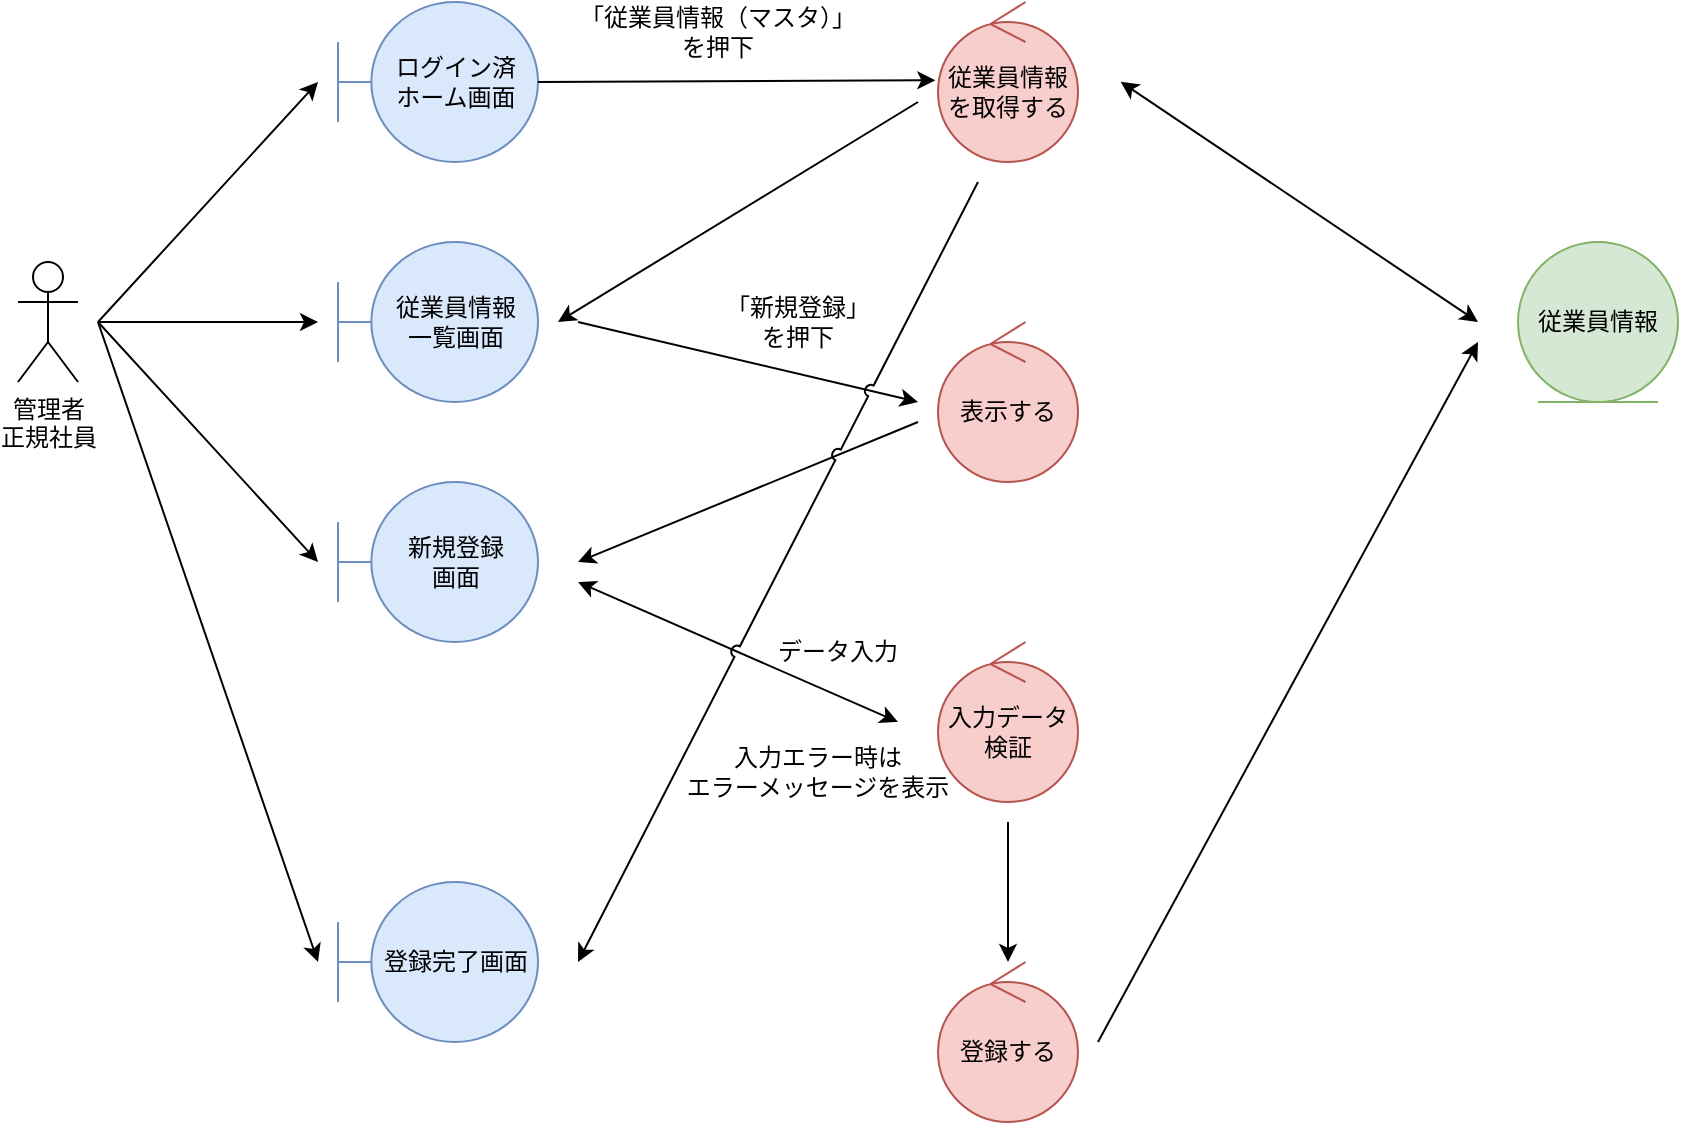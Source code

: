 <mxfile version="15.6.2" type="embed" pages="5">
    <diagram id="Hv5B-8PwK2G4hIcCYNjr" name="*従業員情報管理_登録">
        <mxGraphModel dx="1631" dy="419" grid="1" gridSize="10" guides="1" tooltips="1" connect="1" arrows="1" fold="1" page="1" pageScale="1" pageWidth="827" pageHeight="1169" math="0" shadow="0">
            <root>
                <mxCell id="0"/>
                <mxCell id="1" parent="0"/>
                <mxCell id="2" value="ログイン済&lt;br&gt;ホーム画面" style="shape=umlBoundary;whiteSpace=wrap;html=1;fillColor=#dae8fc;strokeColor=#6c8ebf;" parent="1" vertex="1">
                    <mxGeometry x="120" y="40" width="100" height="80" as="geometry"/>
                </mxCell>
                <mxCell id="3" value="従業員情報&lt;br&gt;一覧画面" style="shape=umlBoundary;whiteSpace=wrap;html=1;fillColor=#dae8fc;strokeColor=#6c8ebf;" parent="1" vertex="1">
                    <mxGeometry x="120" y="160" width="100" height="80" as="geometry"/>
                </mxCell>
                <mxCell id="4" value="従業員情報&lt;br&gt;を取得する" style="ellipse;shape=umlControl;whiteSpace=wrap;html=1;fillColor=#f8cecc;strokeColor=#b85450;" parent="1" vertex="1">
                    <mxGeometry x="420" y="40" width="70" height="80" as="geometry"/>
                </mxCell>
                <mxCell id="5" value="" style="endArrow=classic;html=1;rounded=0;exitX=1;exitY=0.5;exitDx=0;exitDy=0;exitPerimeter=0;entryX=-0.019;entryY=0.489;entryDx=0;entryDy=0;entryPerimeter=0;" parent="1" source="2" target="4" edge="1">
                    <mxGeometry width="50" height="50" relative="1" as="geometry">
                        <mxPoint x="240" y="80" as="sourcePoint"/>
                        <mxPoint x="400" y="80" as="targetPoint"/>
                    </mxGeometry>
                </mxCell>
                <mxCell id="6" value="「従業員情報（マスタ）」&lt;br&gt;を押下" style="text;html=1;strokeColor=none;fillColor=none;align=center;verticalAlign=middle;whiteSpace=wrap;rounded=0;" parent="1" vertex="1">
                    <mxGeometry x="230" y="40" width="160" height="30" as="geometry"/>
                </mxCell>
                <mxCell id="7" value="管理者&lt;br&gt;正規社員" style="shape=umlActor;verticalLabelPosition=bottom;verticalAlign=top;html=1;" parent="1" vertex="1">
                    <mxGeometry x="-40" y="170" width="30" height="60" as="geometry"/>
                </mxCell>
                <mxCell id="8" value="新規登録&lt;br&gt;画面" style="shape=umlBoundary;whiteSpace=wrap;html=1;fillColor=#dae8fc;strokeColor=#6c8ebf;" parent="1" vertex="1">
                    <mxGeometry x="120" y="280" width="100" height="80" as="geometry"/>
                </mxCell>
                <mxCell id="9" value="従業員情報" style="ellipse;shape=umlEntity;whiteSpace=wrap;html=1;fillColor=#d5e8d4;strokeColor=#82b366;" parent="1" vertex="1">
                    <mxGeometry x="710" y="160" width="80" height="80" as="geometry"/>
                </mxCell>
                <mxCell id="10" value="" style="endArrow=classic;html=1;rounded=0;exitX=1;exitY=0.5;exitDx=0;exitDy=0;exitPerimeter=0;startArrow=classic;startFill=1;" parent="1" edge="1">
                    <mxGeometry width="50" height="50" relative="1" as="geometry">
                        <mxPoint x="511.33" y="79.88" as="sourcePoint"/>
                        <mxPoint x="690" y="200" as="targetPoint"/>
                    </mxGeometry>
                </mxCell>
                <mxCell id="11" value="" style="endArrow=none;html=1;rounded=0;startArrow=classic;startFill=1;endFill=0;" parent="1" edge="1">
                    <mxGeometry width="50" height="50" relative="1" as="geometry">
                        <mxPoint x="230" y="200" as="sourcePoint"/>
                        <mxPoint x="410" y="90" as="targetPoint"/>
                    </mxGeometry>
                </mxCell>
                <mxCell id="12" value="表示する" style="ellipse;shape=umlControl;whiteSpace=wrap;html=1;fillColor=#f8cecc;strokeColor=#b85450;" parent="1" vertex="1">
                    <mxGeometry x="420" y="200" width="70" height="80" as="geometry"/>
                </mxCell>
                <mxCell id="13" value="" style="endArrow=none;html=1;rounded=0;startArrow=classic;startFill=1;endFill=0;" parent="1" edge="1">
                    <mxGeometry width="50" height="50" relative="1" as="geometry">
                        <mxPoint x="410" y="240" as="sourcePoint"/>
                        <mxPoint x="240" y="200" as="targetPoint"/>
                    </mxGeometry>
                </mxCell>
                <mxCell id="14" value="" style="endArrow=none;html=1;rounded=0;startArrow=classic;startFill=1;endFill=0;" parent="1" edge="1">
                    <mxGeometry width="50" height="50" relative="1" as="geometry">
                        <mxPoint x="240" y="320" as="sourcePoint"/>
                        <mxPoint x="410" y="250" as="targetPoint"/>
                    </mxGeometry>
                </mxCell>
                <mxCell id="15" value="入力データ検証" style="ellipse;shape=umlControl;whiteSpace=wrap;html=1;fillColor=#f8cecc;strokeColor=#b85450;" parent="1" vertex="1">
                    <mxGeometry x="420" y="360" width="70" height="80" as="geometry"/>
                </mxCell>
                <mxCell id="16" value="" style="endArrow=classic;html=1;rounded=0;startArrow=classic;startFill=1;endFill=1;" parent="1" edge="1">
                    <mxGeometry width="50" height="50" relative="1" as="geometry">
                        <mxPoint x="400" y="400" as="sourcePoint"/>
                        <mxPoint x="240" y="330" as="targetPoint"/>
                    </mxGeometry>
                </mxCell>
                <mxCell id="17" value="登録する" style="ellipse;shape=umlControl;whiteSpace=wrap;html=1;fillColor=#f8cecc;strokeColor=#b85450;" parent="1" vertex="1">
                    <mxGeometry x="420" y="520" width="70" height="80" as="geometry"/>
                </mxCell>
                <mxCell id="18" value="" style="endArrow=none;html=1;rounded=0;startArrow=classic;startFill=1;endFill=0;" parent="1" source="17" edge="1">
                    <mxGeometry width="50" height="50" relative="1" as="geometry">
                        <mxPoint x="410" y="410" as="sourcePoint"/>
                        <mxPoint x="455" y="450" as="targetPoint"/>
                    </mxGeometry>
                </mxCell>
                <mxCell id="19" value="" style="endArrow=none;html=1;rounded=0;startArrow=classic;startFill=1;endFill=0;" parent="1" edge="1">
                    <mxGeometry width="50" height="50" relative="1" as="geometry">
                        <mxPoint x="690" y="210" as="sourcePoint"/>
                        <mxPoint x="500" y="560" as="targetPoint"/>
                    </mxGeometry>
                </mxCell>
                <mxCell id="20" value="データ入力" style="text;html=1;strokeColor=none;fillColor=none;align=center;verticalAlign=middle;whiteSpace=wrap;rounded=0;" parent="1" vertex="1">
                    <mxGeometry x="290" y="350" width="160" height="30" as="geometry"/>
                </mxCell>
                <mxCell id="21" value="「新規登録」&lt;br&gt;を押下" style="text;html=1;strokeColor=none;fillColor=none;align=center;verticalAlign=middle;whiteSpace=wrap;rounded=0;" parent="1" vertex="1">
                    <mxGeometry x="270" y="185" width="160" height="30" as="geometry"/>
                </mxCell>
                <mxCell id="22" value="入力エラー時は&lt;br&gt;エラーメッセージを表示" style="text;html=1;strokeColor=none;fillColor=none;align=center;verticalAlign=middle;whiteSpace=wrap;rounded=0;" parent="1" vertex="1">
                    <mxGeometry x="280" y="410" width="160" height="30" as="geometry"/>
                </mxCell>
                <mxCell id="23" value="登録完了画面" style="shape=umlBoundary;whiteSpace=wrap;html=1;fillColor=#dae8fc;strokeColor=#6c8ebf;" parent="1" vertex="1">
                    <mxGeometry x="120" y="480" width="100" height="80" as="geometry"/>
                </mxCell>
                <mxCell id="24" value="" style="endArrow=none;html=1;rounded=0;startArrow=classic;startFill=1;endFill=0;jumpStyle=arc;" parent="1" edge="1">
                    <mxGeometry width="50" height="50" relative="1" as="geometry">
                        <mxPoint x="240" y="520" as="sourcePoint"/>
                        <mxPoint x="440" y="130" as="targetPoint"/>
                    </mxGeometry>
                </mxCell>
                <mxCell id="25" value="" style="endArrow=classic;html=1;rounded=0;" parent="1" edge="1">
                    <mxGeometry width="50" height="50" relative="1" as="geometry">
                        <mxPoint y="200" as="sourcePoint"/>
                        <mxPoint x="110" y="80" as="targetPoint"/>
                    </mxGeometry>
                </mxCell>
                <mxCell id="26" value="" style="endArrow=classic;html=1;rounded=0;" parent="1" edge="1">
                    <mxGeometry width="50" height="50" relative="1" as="geometry">
                        <mxPoint y="200" as="sourcePoint"/>
                        <mxPoint x="110" y="200" as="targetPoint"/>
                    </mxGeometry>
                </mxCell>
                <mxCell id="27" value="" style="endArrow=classic;html=1;rounded=0;" parent="1" edge="1">
                    <mxGeometry width="50" height="50" relative="1" as="geometry">
                        <mxPoint y="200" as="sourcePoint"/>
                        <mxPoint x="110" y="320" as="targetPoint"/>
                    </mxGeometry>
                </mxCell>
                <mxCell id="28" value="" style="endArrow=classic;html=1;rounded=0;" parent="1" edge="1">
                    <mxGeometry width="50" height="50" relative="1" as="geometry">
                        <mxPoint y="200" as="sourcePoint"/>
                        <mxPoint x="110" y="520" as="targetPoint"/>
                    </mxGeometry>
                </mxCell>
            </root>
        </mxGraphModel>
    </diagram>
    <diagram id="1LEc2-5TT9iGUVNX-sWB" name="*従業員情報管理_参照">
        &#xa;
        <mxGraphModel dx="1937" dy="614" grid="1" gridSize="10" guides="1" tooltips="1" connect="1" arrows="1" fold="1" page="1" pageScale="1" pageWidth="827" pageHeight="1169" math="0" shadow="0">
            &#xa;
            <root>
                &#xa;
                <mxCell id="teE-KG6T1Xzd7_iqs4cO-0"/>
                &#xa;
                <mxCell id="teE-KG6T1Xzd7_iqs4cO-1" parent="teE-KG6T1Xzd7_iqs4cO-0"/>
                &#xa;
                <mxCell id="teE-KG6T1Xzd7_iqs4cO-2" value="管理者&lt;br&gt;正規社員" style="shape=umlActor;verticalLabelPosition=bottom;verticalAlign=top;html=1;" vertex="1" parent="teE-KG6T1Xzd7_iqs4cO-1">
                    &#xa;
                    <mxGeometry x="-70" y="160" width="30" height="60" as="geometry"/>
                    &#xa;
                </mxCell>
                &#xa;
                <mxCell id="teE-KG6T1Xzd7_iqs4cO-3" value="ログイン済&lt;br&gt;ホーム画面" style="shape=umlBoundary;whiteSpace=wrap;html=1;fillColor=#dae8fc;strokeColor=#6c8ebf;" vertex="1" parent="teE-KG6T1Xzd7_iqs4cO-1">
                    &#xa;
                    <mxGeometry x="120" y="40" width="100" height="80" as="geometry"/>
                    &#xa;
                </mxCell>
                &#xa;
                <mxCell id="teE-KG6T1Xzd7_iqs4cO-4" value="従業員情報&lt;br&gt;一覧画面" style="shape=umlBoundary;whiteSpace=wrap;html=1;fillColor=#dae8fc;strokeColor=#6c8ebf;" vertex="1" parent="teE-KG6T1Xzd7_iqs4cO-1">
                    &#xa;
                    <mxGeometry x="120" y="160" width="100" height="80" as="geometry"/>
                    &#xa;
                </mxCell>
                &#xa;
                <mxCell id="teE-KG6T1Xzd7_iqs4cO-5" value="従業員情報&lt;br&gt;を取得する" style="ellipse;shape=umlControl;whiteSpace=wrap;html=1;fillColor=#f8cecc;strokeColor=#b85450;" vertex="1" parent="teE-KG6T1Xzd7_iqs4cO-1">
                    &#xa;
                    <mxGeometry x="420" y="40" width="70" height="80" as="geometry"/>
                    &#xa;
                </mxCell>
                &#xa;
                <mxCell id="teE-KG6T1Xzd7_iqs4cO-6" value="従業員情報" style="ellipse;shape=umlEntity;whiteSpace=wrap;html=1;fillColor=#d5e8d4;strokeColor=#82b366;" vertex="1" parent="teE-KG6T1Xzd7_iqs4cO-1">
                    &#xa;
                    <mxGeometry x="640" y="120" width="80" height="80" as="geometry"/>
                    &#xa;
                </mxCell>
                &#xa;
                <mxCell id="teE-KG6T1Xzd7_iqs4cO-7" value="表示する" style="ellipse;shape=umlControl;whiteSpace=wrap;html=1;fillColor=#f8cecc;strokeColor=#b85450;" vertex="1" parent="teE-KG6T1Xzd7_iqs4cO-1">
                    &#xa;
                    <mxGeometry x="420" y="210" width="70" height="80" as="geometry"/>
                    &#xa;
                </mxCell>
                &#xa;
                <mxCell id="teE-KG6T1Xzd7_iqs4cO-8" value="詳細画面" style="shape=umlBoundary;whiteSpace=wrap;html=1;fillColor=#dae8fc;strokeColor=#6c8ebf;" vertex="1" parent="teE-KG6T1Xzd7_iqs4cO-1">
                    &#xa;
                    <mxGeometry x="120" y="280" width="100" height="80" as="geometry"/>
                    &#xa;
                </mxCell>
                &#xa;
                <mxCell id="teE-KG6T1Xzd7_iqs4cO-9" value="" style="endArrow=classic;html=1;rounded=0;exitX=1;exitY=0.5;exitDx=0;exitDy=0;exitPerimeter=0;entryX=-0.019;entryY=0.489;entryDx=0;entryDy=0;entryPerimeter=0;" edge="1" parent="teE-KG6T1Xzd7_iqs4cO-1" source="teE-KG6T1Xzd7_iqs4cO-3" target="teE-KG6T1Xzd7_iqs4cO-5">
                    &#xa;
                    <mxGeometry width="50" height="50" relative="1" as="geometry">
                        &#xa;
                        <mxPoint x="240" y="80" as="sourcePoint"/>
                        &#xa;
                        <mxPoint x="400" y="80" as="targetPoint"/>
                        &#xa;
                    </mxGeometry>
                    &#xa;
                </mxCell>
                &#xa;
                <mxCell id="teE-KG6T1Xzd7_iqs4cO-10" value="「従業員情報（マスタ）」&lt;br&gt;を押下" style="text;html=1;strokeColor=none;fillColor=none;align=center;verticalAlign=middle;whiteSpace=wrap;rounded=0;" vertex="1" parent="teE-KG6T1Xzd7_iqs4cO-1">
                    &#xa;
                    <mxGeometry x="230" y="40" width="160" height="30" as="geometry"/>
                    &#xa;
                </mxCell>
                &#xa;
                <mxCell id="teE-KG6T1Xzd7_iqs4cO-11" value="" style="endArrow=classic;html=1;rounded=0;" edge="1" parent="teE-KG6T1Xzd7_iqs4cO-1">
                    &#xa;
                    <mxGeometry width="50" height="50" relative="1" as="geometry">
                        &#xa;
                        <mxPoint x="410" y="90" as="sourcePoint"/>
                        &#xa;
                        <mxPoint x="240" y="200" as="targetPoint"/>
                        &#xa;
                    </mxGeometry>
                    &#xa;
                </mxCell>
                &#xa;
                <mxCell id="teE-KG6T1Xzd7_iqs4cO-12" value="" style="endArrow=classic;html=1;rounded=0;" edge="1" parent="teE-KG6T1Xzd7_iqs4cO-1">
                    &#xa;
                    <mxGeometry width="50" height="50" relative="1" as="geometry">
                        &#xa;
                        <mxPoint x="240" y="210" as="sourcePoint"/>
                        &#xa;
                        <mxPoint x="410" y="260" as="targetPoint"/>
                        &#xa;
                    </mxGeometry>
                    &#xa;
                </mxCell>
                &#xa;
                <mxCell id="teE-KG6T1Xzd7_iqs4cO-13" value="" style="endArrow=classic;html=1;rounded=0;" edge="1" parent="teE-KG6T1Xzd7_iqs4cO-1">
                    &#xa;
                    <mxGeometry width="50" height="50" relative="1" as="geometry">
                        &#xa;
                        <mxPoint x="400" y="270" as="sourcePoint"/>
                        &#xa;
                        <mxPoint x="240" y="320" as="targetPoint"/>
                        &#xa;
                    </mxGeometry>
                    &#xa;
                </mxCell>
                &#xa;
                <mxCell id="teE-KG6T1Xzd7_iqs4cO-14" value="" style="endArrow=classic;html=1;rounded=0;startArrow=classic;startFill=1;" edge="1" parent="teE-KG6T1Xzd7_iqs4cO-1">
                    &#xa;
                    <mxGeometry width="50" height="50" relative="1" as="geometry">
                        &#xa;
                        <mxPoint x="500" y="80" as="sourcePoint"/>
                        &#xa;
                        <mxPoint x="620" y="160" as="targetPoint"/>
                        &#xa;
                    </mxGeometry>
                    &#xa;
                </mxCell>
                &#xa;
                <mxCell id="teE-KG6T1Xzd7_iqs4cO-15" value="" style="endArrow=classic;html=1;rounded=0;" edge="1" parent="teE-KG6T1Xzd7_iqs4cO-1">
                    &#xa;
                    <mxGeometry width="50" height="50" relative="1" as="geometry">
                        &#xa;
                        <mxPoint x="-30" y="200" as="sourcePoint"/>
                        &#xa;
                        <mxPoint x="110" y="80" as="targetPoint"/>
                        &#xa;
                    </mxGeometry>
                    &#xa;
                </mxCell>
                &#xa;
                <mxCell id="teE-KG6T1Xzd7_iqs4cO-16" value="" style="endArrow=classic;html=1;rounded=0;" edge="1" parent="teE-KG6T1Xzd7_iqs4cO-1">
                    &#xa;
                    <mxGeometry width="50" height="50" relative="1" as="geometry">
                        &#xa;
                        <mxPoint x="-30" y="200" as="sourcePoint"/>
                        &#xa;
                        <mxPoint x="110" y="200" as="targetPoint"/>
                        &#xa;
                    </mxGeometry>
                    &#xa;
                </mxCell>
                &#xa;
                <mxCell id="teE-KG6T1Xzd7_iqs4cO-17" value="" style="endArrow=classic;html=1;rounded=0;" edge="1" parent="teE-KG6T1Xzd7_iqs4cO-1">
                    &#xa;
                    <mxGeometry width="50" height="50" relative="1" as="geometry">
                        &#xa;
                        <mxPoint x="-30" y="200" as="sourcePoint"/>
                        &#xa;
                        <mxPoint x="110" y="320" as="targetPoint"/>
                        &#xa;
                    </mxGeometry>
                    &#xa;
                </mxCell>
                &#xa;
            </root>
            &#xa;
        </mxGraphModel>
        &#xa;
    </diagram>
    <diagram id="OLmLsMBLRtIgLy6cQK2p" name="*従業員情報管理_編集">
        &#xa;
        <mxGraphModel dx="1604" dy="430" grid="1" gridSize="10" guides="1" tooltips="1" connect="1" arrows="1" fold="1" page="1" pageScale="1" pageWidth="827" pageHeight="1169" math="0" shadow="0">
            &#xa;
            <root>
                &#xa;
                <mxCell id="M7JWOXm7xKOBKCvq_NVv-0"/>
                &#xa;
                <mxCell id="M7JWOXm7xKOBKCvq_NVv-1" parent="M7JWOXm7xKOBKCvq_NVv-0"/>
                &#xa;
                <mxCell id="M7JWOXm7xKOBKCvq_NVv-2" value="管理者&lt;br&gt;正規社員" style="shape=umlActor;verticalLabelPosition=bottom;verticalAlign=top;html=1;" vertex="1" parent="M7JWOXm7xKOBKCvq_NVv-1">
                    &#xa;
                    <mxGeometry x="-70" y="160" width="30" height="60" as="geometry"/>
                    &#xa;
                </mxCell>
                &#xa;
                <mxCell id="M7JWOXm7xKOBKCvq_NVv-3" value="ログイン済&lt;br&gt;ホーム画面" style="shape=umlBoundary;whiteSpace=wrap;html=1;fillColor=#dae8fc;strokeColor=#6c8ebf;" vertex="1" parent="M7JWOXm7xKOBKCvq_NVv-1">
                    &#xa;
                    <mxGeometry x="120" y="40" width="100" height="80" as="geometry"/>
                    &#xa;
                </mxCell>
                &#xa;
                <mxCell id="M7JWOXm7xKOBKCvq_NVv-4" value="従業員情報&lt;br&gt;一覧画面" style="shape=umlBoundary;whiteSpace=wrap;html=1;fillColor=#dae8fc;strokeColor=#6c8ebf;" vertex="1" parent="M7JWOXm7xKOBKCvq_NVv-1">
                    &#xa;
                    <mxGeometry x="120" y="160" width="100" height="80" as="geometry"/>
                    &#xa;
                </mxCell>
                &#xa;
                <mxCell id="M7JWOXm7xKOBKCvq_NVv-5" value="従業員情報&lt;br&gt;を取得する" style="ellipse;shape=umlControl;whiteSpace=wrap;html=1;fillColor=#f8cecc;strokeColor=#b85450;" vertex="1" parent="M7JWOXm7xKOBKCvq_NVv-1">
                    &#xa;
                    <mxGeometry x="420" y="40" width="70" height="80" as="geometry"/>
                    &#xa;
                </mxCell>
                &#xa;
                <mxCell id="M7JWOXm7xKOBKCvq_NVv-6" value="従業員情報" style="ellipse;shape=umlEntity;whiteSpace=wrap;html=1;fillColor=#d5e8d4;strokeColor=#82b366;" vertex="1" parent="M7JWOXm7xKOBKCvq_NVv-1">
                    &#xa;
                    <mxGeometry x="640" y="120" width="80" height="80" as="geometry"/>
                    &#xa;
                </mxCell>
                &#xa;
                <mxCell id="M7JWOXm7xKOBKCvq_NVv-7" value="表示する" style="ellipse;shape=umlControl;whiteSpace=wrap;html=1;fillColor=#f8cecc;strokeColor=#b85450;" vertex="1" parent="M7JWOXm7xKOBKCvq_NVv-1">
                    &#xa;
                    <mxGeometry x="420" y="210" width="70" height="80" as="geometry"/>
                    &#xa;
                </mxCell>
                &#xa;
                <mxCell id="M7JWOXm7xKOBKCvq_NVv-8" value="詳細画面" style="shape=umlBoundary;whiteSpace=wrap;html=1;fillColor=#dae8fc;strokeColor=#6c8ebf;" vertex="1" parent="M7JWOXm7xKOBKCvq_NVv-1">
                    &#xa;
                    <mxGeometry x="120" y="280" width="100" height="80" as="geometry"/>
                    &#xa;
                </mxCell>
                &#xa;
                <mxCell id="M7JWOXm7xKOBKCvq_NVv-9" value="" style="endArrow=classic;html=1;rounded=0;exitX=1;exitY=0.5;exitDx=0;exitDy=0;exitPerimeter=0;entryX=-0.019;entryY=0.489;entryDx=0;entryDy=0;entryPerimeter=0;" edge="1" parent="M7JWOXm7xKOBKCvq_NVv-1" source="M7JWOXm7xKOBKCvq_NVv-3" target="M7JWOXm7xKOBKCvq_NVv-5">
                    &#xa;
                    <mxGeometry width="50" height="50" relative="1" as="geometry">
                        &#xa;
                        <mxPoint x="240" y="80" as="sourcePoint"/>
                        &#xa;
                        <mxPoint x="400" y="80" as="targetPoint"/>
                        &#xa;
                    </mxGeometry>
                    &#xa;
                </mxCell>
                &#xa;
                <mxCell id="M7JWOXm7xKOBKCvq_NVv-10" value="「従業員情報（マスタ）」&lt;br&gt;を押下" style="text;html=1;strokeColor=none;fillColor=none;align=center;verticalAlign=middle;whiteSpace=wrap;rounded=0;" vertex="1" parent="M7JWOXm7xKOBKCvq_NVv-1">
                    &#xa;
                    <mxGeometry x="230" y="40" width="160" height="30" as="geometry"/>
                    &#xa;
                </mxCell>
                &#xa;
                <mxCell id="M7JWOXm7xKOBKCvq_NVv-11" value="" style="endArrow=classic;html=1;rounded=0;" edge="1" parent="M7JWOXm7xKOBKCvq_NVv-1">
                    &#xa;
                    <mxGeometry width="50" height="50" relative="1" as="geometry">
                        &#xa;
                        <mxPoint x="410" y="90" as="sourcePoint"/>
                        &#xa;
                        <mxPoint x="240" y="200" as="targetPoint"/>
                        &#xa;
                    </mxGeometry>
                    &#xa;
                </mxCell>
                &#xa;
                <mxCell id="M7JWOXm7xKOBKCvq_NVv-12" value="" style="endArrow=classic;html=1;rounded=0;" edge="1" parent="M7JWOXm7xKOBKCvq_NVv-1">
                    &#xa;
                    <mxGeometry width="50" height="50" relative="1" as="geometry">
                        &#xa;
                        <mxPoint x="240" y="210" as="sourcePoint"/>
                        &#xa;
                        <mxPoint x="410" y="260" as="targetPoint"/>
                        &#xa;
                    </mxGeometry>
                    &#xa;
                </mxCell>
                &#xa;
                <mxCell id="M7JWOXm7xKOBKCvq_NVv-13" value="" style="endArrow=classic;html=1;rounded=0;startArrow=classic;startFill=1;" edge="1" parent="M7JWOXm7xKOBKCvq_NVv-1">
                    &#xa;
                    <mxGeometry width="50" height="50" relative="1" as="geometry">
                        &#xa;
                        <mxPoint x="400" y="270" as="sourcePoint"/>
                        &#xa;
                        <mxPoint x="240" y="320" as="targetPoint"/>
                        &#xa;
                    </mxGeometry>
                    &#xa;
                </mxCell>
                &#xa;
                <mxCell id="M7JWOXm7xKOBKCvq_NVv-14" value="" style="endArrow=classic;html=1;rounded=0;startArrow=classic;startFill=1;" edge="1" parent="M7JWOXm7xKOBKCvq_NVv-1">
                    &#xa;
                    <mxGeometry width="50" height="50" relative="1" as="geometry">
                        &#xa;
                        <mxPoint x="500" y="80" as="sourcePoint"/>
                        &#xa;
                        <mxPoint x="620" y="160.0" as="targetPoint"/>
                        &#xa;
                    </mxGeometry>
                    &#xa;
                </mxCell>
                &#xa;
                <mxCell id="M7JWOXm7xKOBKCvq_NVv-15" value="編集画面" style="shape=umlBoundary;whiteSpace=wrap;html=1;fillColor=#dae8fc;strokeColor=#6c8ebf;" vertex="1" parent="M7JWOXm7xKOBKCvq_NVv-1">
                    &#xa;
                    <mxGeometry x="120" y="400" width="100" height="80" as="geometry"/>
                    &#xa;
                </mxCell>
                &#xa;
                <mxCell id="M7JWOXm7xKOBKCvq_NVv-16" value="" style="endArrow=classic;html=1;rounded=0;" edge="1" parent="M7JWOXm7xKOBKCvq_NVv-1">
                    &#xa;
                    <mxGeometry width="50" height="50" relative="1" as="geometry">
                        &#xa;
                        <mxPoint x="410" y="280" as="sourcePoint"/>
                        &#xa;
                        <mxPoint x="240" y="430" as="targetPoint"/>
                        &#xa;
                    </mxGeometry>
                    &#xa;
                </mxCell>
                &#xa;
                <mxCell id="M7JWOXm7xKOBKCvq_NVv-17" value="入力データ検証" style="ellipse;shape=umlControl;whiteSpace=wrap;html=1;fillColor=#f8cecc;strokeColor=#b85450;" vertex="1" parent="M7JWOXm7xKOBKCvq_NVv-1">
                    &#xa;
                    <mxGeometry x="420" y="400" width="70" height="80" as="geometry"/>
                    &#xa;
                </mxCell>
                &#xa;
                <mxCell id="M7JWOXm7xKOBKCvq_NVv-18" value="" style="endArrow=classic;html=1;rounded=0;startArrow=classic;startFill=1;" edge="1" parent="M7JWOXm7xKOBKCvq_NVv-1">
                    &#xa;
                    <mxGeometry width="50" height="50" relative="1" as="geometry">
                        &#xa;
                        <mxPoint x="240" y="440" as="sourcePoint"/>
                        &#xa;
                        <mxPoint x="410" y="440" as="targetPoint"/>
                        &#xa;
                    </mxGeometry>
                    &#xa;
                </mxCell>
                &#xa;
                <mxCell id="M7JWOXm7xKOBKCvq_NVv-19" value="更新する" style="ellipse;shape=umlControl;whiteSpace=wrap;html=1;fillColor=#f8cecc;strokeColor=#b85450;" vertex="1" parent="M7JWOXm7xKOBKCvq_NVv-1">
                    &#xa;
                    <mxGeometry x="520" y="520" width="70" height="80" as="geometry"/>
                    &#xa;
                </mxCell>
                &#xa;
                <mxCell id="M7JWOXm7xKOBKCvq_NVv-20" value="" style="endArrow=classic;html=1;rounded=0;" edge="1" parent="M7JWOXm7xKOBKCvq_NVv-1" target="M7JWOXm7xKOBKCvq_NVv-19">
                    &#xa;
                    <mxGeometry width="50" height="50" relative="1" as="geometry">
                        &#xa;
                        <mxPoint x="490" y="490" as="sourcePoint"/>
                        &#xa;
                        <mxPoint x="250" y="440" as="targetPoint"/>
                        &#xa;
                    </mxGeometry>
                    &#xa;
                </mxCell>
                &#xa;
                <mxCell id="M7JWOXm7xKOBKCvq_NVv-21" value="" style="endArrow=classic;html=1;rounded=0;" edge="1" parent="M7JWOXm7xKOBKCvq_NVv-1">
                    &#xa;
                    <mxGeometry width="50" height="50" relative="1" as="geometry">
                        &#xa;
                        <mxPoint x="600" y="520" as="sourcePoint"/>
                        &#xa;
                        <mxPoint x="680" y="210" as="targetPoint"/>
                        &#xa;
                    </mxGeometry>
                    &#xa;
                </mxCell>
                &#xa;
                <mxCell id="M7JWOXm7xKOBKCvq_NVv-22" value="" style="endArrow=classic;html=1;rounded=0;" edge="1" parent="M7JWOXm7xKOBKCvq_NVv-1">
                    &#xa;
                    <mxGeometry width="50" height="50" relative="1" as="geometry">
                        &#xa;
                        <mxPoint x="-30" y="200" as="sourcePoint"/>
                        &#xa;
                        <mxPoint x="110" y="200" as="targetPoint"/>
                        &#xa;
                    </mxGeometry>
                    &#xa;
                </mxCell>
                &#xa;
                <mxCell id="M7JWOXm7xKOBKCvq_NVv-23" value="" style="endArrow=classic;html=1;rounded=0;" edge="1" parent="M7JWOXm7xKOBKCvq_NVv-1">
                    &#xa;
                    <mxGeometry width="50" height="50" relative="1" as="geometry">
                        &#xa;
                        <mxPoint x="-30" y="200" as="sourcePoint"/>
                        &#xa;
                        <mxPoint x="110" y="80" as="targetPoint"/>
                        &#xa;
                    </mxGeometry>
                    &#xa;
                </mxCell>
                &#xa;
                <mxCell id="M7JWOXm7xKOBKCvq_NVv-24" value="" style="endArrow=classic;html=1;rounded=0;" edge="1" parent="M7JWOXm7xKOBKCvq_NVv-1">
                    &#xa;
                    <mxGeometry width="50" height="50" relative="1" as="geometry">
                        &#xa;
                        <mxPoint x="-30" y="200" as="sourcePoint"/>
                        &#xa;
                        <mxPoint x="110" y="320" as="targetPoint"/>
                        &#xa;
                    </mxGeometry>
                    &#xa;
                </mxCell>
                &#xa;
                <mxCell id="M7JWOXm7xKOBKCvq_NVv-25" value="" style="endArrow=classic;html=1;rounded=0;" edge="1" parent="M7JWOXm7xKOBKCvq_NVv-1">
                    &#xa;
                    <mxGeometry width="50" height="50" relative="1" as="geometry">
                        &#xa;
                        <mxPoint x="-30" y="200" as="sourcePoint"/>
                        &#xa;
                        <mxPoint x="110" y="440" as="targetPoint"/>
                        &#xa;
                    </mxGeometry>
                    &#xa;
                </mxCell>
                &#xa;
            </root>
            &#xa;
        </mxGraphModel>
        &#xa;
    </diagram>
    <diagram id="Nx75vGViFoE-MNcZE8Wq" name="*従業員情報管理_削除">
        <mxGraphModel dx="1631" dy="419" grid="1" gridSize="10" guides="1" tooltips="1" connect="1" arrows="1" fold="1" page="1" pageScale="1" pageWidth="827" pageHeight="1169" math="0" shadow="0">
            <root>
                <mxCell id="oS5wxg1Q6HXezZ8grsT4-0"/>
                <mxCell id="oS5wxg1Q6HXezZ8grsT4-1" parent="oS5wxg1Q6HXezZ8grsT4-0"/>
                <mxCell id="oS5wxg1Q6HXezZ8grsT4-2" value="正規社員" style="shape=umlActor;verticalLabelPosition=bottom;verticalAlign=top;html=1;" parent="oS5wxg1Q6HXezZ8grsT4-1" vertex="1">
                    <mxGeometry x="-70" y="160" width="30" height="60" as="geometry"/>
                </mxCell>
                <mxCell id="oS5wxg1Q6HXezZ8grsT4-3" value="ログイン済&lt;br&gt;ホーム画面" style="shape=umlBoundary;whiteSpace=wrap;html=1;fillColor=#dae8fc;strokeColor=#6c8ebf;" parent="oS5wxg1Q6HXezZ8grsT4-1" vertex="1">
                    <mxGeometry x="120" y="40" width="100" height="80" as="geometry"/>
                </mxCell>
                <mxCell id="oS5wxg1Q6HXezZ8grsT4-4" value="従業員情報&lt;br&gt;一覧画面" style="shape=umlBoundary;whiteSpace=wrap;html=1;fillColor=#dae8fc;strokeColor=#6c8ebf;" parent="oS5wxg1Q6HXezZ8grsT4-1" vertex="1">
                    <mxGeometry x="120" y="160" width="100" height="80" as="geometry"/>
                </mxCell>
                <mxCell id="oS5wxg1Q6HXezZ8grsT4-5" value="従業員情報&lt;br&gt;を取得する" style="ellipse;shape=umlControl;whiteSpace=wrap;html=1;fillColor=#f8cecc;strokeColor=#b85450;" parent="oS5wxg1Q6HXezZ8grsT4-1" vertex="1">
                    <mxGeometry x="420" y="40" width="70" height="80" as="geometry"/>
                </mxCell>
                <mxCell id="oS5wxg1Q6HXezZ8grsT4-6" value="従業員情報" style="ellipse;shape=umlEntity;whiteSpace=wrap;html=1;fillColor=#d5e8d4;strokeColor=#82b366;" parent="oS5wxg1Q6HXezZ8grsT4-1" vertex="1">
                    <mxGeometry x="640" y="120" width="80" height="80" as="geometry"/>
                </mxCell>
                <mxCell id="oS5wxg1Q6HXezZ8grsT4-7" value="表示する" style="ellipse;shape=umlControl;whiteSpace=wrap;html=1;fillColor=#f8cecc;strokeColor=#b85450;" parent="oS5wxg1Q6HXezZ8grsT4-1" vertex="1">
                    <mxGeometry x="420" y="210" width="70" height="80" as="geometry"/>
                </mxCell>
                <mxCell id="oS5wxg1Q6HXezZ8grsT4-8" value="詳細画面" style="shape=umlBoundary;whiteSpace=wrap;html=1;fillColor=#dae8fc;strokeColor=#6c8ebf;" parent="oS5wxg1Q6HXezZ8grsT4-1" vertex="1">
                    <mxGeometry x="120" y="280" width="100" height="80" as="geometry"/>
                </mxCell>
                <mxCell id="oS5wxg1Q6HXezZ8grsT4-9" value="" style="endArrow=classic;html=1;rounded=0;exitX=1;exitY=0.5;exitDx=0;exitDy=0;exitPerimeter=0;entryX=-0.019;entryY=0.489;entryDx=0;entryDy=0;entryPerimeter=0;" parent="oS5wxg1Q6HXezZ8grsT4-1" source="oS5wxg1Q6HXezZ8grsT4-3" target="oS5wxg1Q6HXezZ8grsT4-5" edge="1">
                    <mxGeometry width="50" height="50" relative="1" as="geometry">
                        <mxPoint x="240" y="80" as="sourcePoint"/>
                        <mxPoint x="400" y="80" as="targetPoint"/>
                    </mxGeometry>
                </mxCell>
                <mxCell id="oS5wxg1Q6HXezZ8grsT4-10" value="「従業員情報マスタ」&lt;br&gt;を押下" style="text;html=1;strokeColor=none;fillColor=none;align=center;verticalAlign=middle;whiteSpace=wrap;rounded=0;" parent="oS5wxg1Q6HXezZ8grsT4-1" vertex="1">
                    <mxGeometry x="230" y="40" width="160" height="30" as="geometry"/>
                </mxCell>
                <mxCell id="oS5wxg1Q6HXezZ8grsT4-11" value="" style="endArrow=classic;html=1;rounded=0;" parent="oS5wxg1Q6HXezZ8grsT4-1" edge="1">
                    <mxGeometry width="50" height="50" relative="1" as="geometry">
                        <mxPoint x="410" y="90" as="sourcePoint"/>
                        <mxPoint x="240" y="200.0" as="targetPoint"/>
                    </mxGeometry>
                </mxCell>
                <mxCell id="oS5wxg1Q6HXezZ8grsT4-12" value="" style="endArrow=classic;html=1;rounded=0;" parent="oS5wxg1Q6HXezZ8grsT4-1" edge="1">
                    <mxGeometry width="50" height="50" relative="1" as="geometry">
                        <mxPoint x="240" y="210.0" as="sourcePoint"/>
                        <mxPoint x="410" y="260.0" as="targetPoint"/>
                    </mxGeometry>
                </mxCell>
                <mxCell id="oS5wxg1Q6HXezZ8grsT4-13" value="" style="endArrow=classic;html=1;rounded=0;startArrow=classic;startFill=1;" parent="oS5wxg1Q6HXezZ8grsT4-1" edge="1">
                    <mxGeometry width="50" height="50" relative="1" as="geometry">
                        <mxPoint x="500" y="80" as="sourcePoint"/>
                        <mxPoint x="620" y="160.0" as="targetPoint"/>
                    </mxGeometry>
                </mxCell>
                <mxCell id="oS5wxg1Q6HXezZ8grsT4-14" value="削除する" style="ellipse;shape=umlControl;whiteSpace=wrap;html=1;fillColor=#f8cecc;strokeColor=#b85450;" parent="oS5wxg1Q6HXezZ8grsT4-1" vertex="1">
                    <mxGeometry x="414" y="360" width="70" height="80" as="geometry"/>
                </mxCell>
                <mxCell id="oS5wxg1Q6HXezZ8grsT4-15" value="" style="endArrow=classic;html=1;rounded=0;" parent="oS5wxg1Q6HXezZ8grsT4-1" edge="1">
                    <mxGeometry width="50" height="50" relative="1" as="geometry">
                        <mxPoint x="490" y="400" as="sourcePoint"/>
                        <mxPoint x="680" y="210.0" as="targetPoint"/>
                    </mxGeometry>
                </mxCell>
                <mxCell id="oS5wxg1Q6HXezZ8grsT4-16" value="" style="endArrow=classic;html=1;rounded=0;" parent="oS5wxg1Q6HXezZ8grsT4-1" edge="1">
                    <mxGeometry width="50" height="50" relative="1" as="geometry">
                        <mxPoint x="400" y="270.0" as="sourcePoint"/>
                        <mxPoint x="240" y="320" as="targetPoint"/>
                    </mxGeometry>
                </mxCell>
                <mxCell id="oS5wxg1Q6HXezZ8grsT4-17" value="" style="endArrow=classic;html=1;rounded=0;" parent="oS5wxg1Q6HXezZ8grsT4-1" edge="1">
                    <mxGeometry width="50" height="50" relative="1" as="geometry">
                        <mxPoint x="240" y="330" as="sourcePoint"/>
                        <mxPoint x="400" y="400" as="targetPoint"/>
                    </mxGeometry>
                </mxCell>
                <mxCell id="oS5wxg1Q6HXezZ8grsT4-18" value="" style="endArrow=classic;html=1;rounded=0;" parent="oS5wxg1Q6HXezZ8grsT4-1" edge="1">
                    <mxGeometry width="50" height="50" relative="1" as="geometry">
                        <mxPoint x="-30" y="200.0" as="sourcePoint"/>
                        <mxPoint x="110" y="200.0" as="targetPoint"/>
                    </mxGeometry>
                </mxCell>
                <mxCell id="oS5wxg1Q6HXezZ8grsT4-19" value="" style="endArrow=classic;html=1;rounded=0;" parent="oS5wxg1Q6HXezZ8grsT4-1" edge="1">
                    <mxGeometry width="50" height="50" relative="1" as="geometry">
                        <mxPoint x="-30" y="200.0" as="sourcePoint"/>
                        <mxPoint x="110" y="80" as="targetPoint"/>
                    </mxGeometry>
                </mxCell>
                <mxCell id="oS5wxg1Q6HXezZ8grsT4-20" value="" style="endArrow=classic;html=1;rounded=0;" parent="oS5wxg1Q6HXezZ8grsT4-1" edge="1">
                    <mxGeometry width="50" height="50" relative="1" as="geometry">
                        <mxPoint x="-30" y="200.0" as="sourcePoint"/>
                        <mxPoint x="110" y="320" as="targetPoint"/>
                    </mxGeometry>
                </mxCell>
            </root>
        </mxGraphModel>
    </diagram>
    <diagram id="OSO4O63BFoZP4wHCJO6B" name="*従業員情報管理_完全削除">
        &#xa;
        <mxGraphModel dx="1604" dy="430" grid="1" gridSize="10" guides="1" tooltips="1" connect="1" arrows="1" fold="1" page="1" pageScale="1" pageWidth="827" pageHeight="1169" math="0" shadow="0">
            &#xa;
            <root>
                &#xa;
                <mxCell id="2CbTUjZamSjC3_LLYE4Z-0"/>
                &#xa;
                <mxCell id="2CbTUjZamSjC3_LLYE4Z-1" parent="2CbTUjZamSjC3_LLYE4Z-0"/>
                &#xa;
                <mxCell id="2CbTUjZamSjC3_LLYE4Z-2" value="正規社員" style="shape=umlActor;verticalLabelPosition=bottom;verticalAlign=top;html=1;" vertex="1" parent="2CbTUjZamSjC3_LLYE4Z-1">
                    &#xa;
                    <mxGeometry x="-70" y="160" width="30" height="60" as="geometry"/>
                    &#xa;
                </mxCell>
                &#xa;
                <mxCell id="2CbTUjZamSjC3_LLYE4Z-3" value="ログイン済&lt;br&gt;ホーム画面" style="shape=umlBoundary;whiteSpace=wrap;html=1;fillColor=#dae8fc;strokeColor=#6c8ebf;" vertex="1" parent="2CbTUjZamSjC3_LLYE4Z-1">
                    &#xa;
                    <mxGeometry x="120" y="40" width="100" height="80" as="geometry"/>
                    &#xa;
                </mxCell>
                &#xa;
                <mxCell id="2CbTUjZamSjC3_LLYE4Z-4" value="従業員情報&lt;br&gt;一覧画面" style="shape=umlBoundary;whiteSpace=wrap;html=1;fillColor=#dae8fc;strokeColor=#6c8ebf;" vertex="1" parent="2CbTUjZamSjC3_LLYE4Z-1">
                    &#xa;
                    <mxGeometry x="120" y="160" width="100" height="80" as="geometry"/>
                    &#xa;
                </mxCell>
                &#xa;
                <mxCell id="2CbTUjZamSjC3_LLYE4Z-5" value="従業員情報&lt;br&gt;を取得する" style="ellipse;shape=umlControl;whiteSpace=wrap;html=1;fillColor=#f8cecc;strokeColor=#b85450;" vertex="1" parent="2CbTUjZamSjC3_LLYE4Z-1">
                    &#xa;
                    <mxGeometry x="420" y="40" width="70" height="80" as="geometry"/>
                    &#xa;
                </mxCell>
                &#xa;
                <mxCell id="2CbTUjZamSjC3_LLYE4Z-6" value="従業員情報" style="ellipse;shape=umlEntity;whiteSpace=wrap;html=1;fillColor=#d5e8d4;strokeColor=#82b366;" vertex="1" parent="2CbTUjZamSjC3_LLYE4Z-1">
                    &#xa;
                    <mxGeometry x="640" y="120" width="80" height="80" as="geometry"/>
                    &#xa;
                </mxCell>
                &#xa;
                <mxCell id="2CbTUjZamSjC3_LLYE4Z-7" value="表示する" style="ellipse;shape=umlControl;whiteSpace=wrap;html=1;fillColor=#f8cecc;strokeColor=#b85450;" vertex="1" parent="2CbTUjZamSjC3_LLYE4Z-1">
                    &#xa;
                    <mxGeometry x="420" y="210" width="70" height="80" as="geometry"/>
                    &#xa;
                </mxCell>
                &#xa;
                <mxCell id="2CbTUjZamSjC3_LLYE4Z-8" value="詳細画面" style="shape=umlBoundary;whiteSpace=wrap;html=1;fillColor=#dae8fc;strokeColor=#6c8ebf;" vertex="1" parent="2CbTUjZamSjC3_LLYE4Z-1">
                    &#xa;
                    <mxGeometry x="120" y="280" width="100" height="80" as="geometry"/>
                    &#xa;
                </mxCell>
                &#xa;
                <mxCell id="2CbTUjZamSjC3_LLYE4Z-9" value="" style="endArrow=classic;html=1;rounded=0;exitX=1;exitY=0.5;exitDx=0;exitDy=0;exitPerimeter=0;entryX=-0.019;entryY=0.489;entryDx=0;entryDy=0;entryPerimeter=0;" edge="1" parent="2CbTUjZamSjC3_LLYE4Z-1" source="2CbTUjZamSjC3_LLYE4Z-3" target="2CbTUjZamSjC3_LLYE4Z-5">
                    &#xa;
                    <mxGeometry width="50" height="50" relative="1" as="geometry">
                        &#xa;
                        <mxPoint x="240" y="80" as="sourcePoint"/>
                        &#xa;
                        <mxPoint x="400" y="80" as="targetPoint"/>
                        &#xa;
                    </mxGeometry>
                    &#xa;
                </mxCell>
                &#xa;
                <mxCell id="2CbTUjZamSjC3_LLYE4Z-10" value="「従業員情報マスタ」&lt;br&gt;を押下" style="text;html=1;strokeColor=none;fillColor=none;align=center;verticalAlign=middle;whiteSpace=wrap;rounded=0;" vertex="1" parent="2CbTUjZamSjC3_LLYE4Z-1">
                    &#xa;
                    <mxGeometry x="230" y="40" width="160" height="30" as="geometry"/>
                    &#xa;
                </mxCell>
                &#xa;
                <mxCell id="2CbTUjZamSjC3_LLYE4Z-11" value="" style="endArrow=classic;html=1;rounded=0;" edge="1" parent="2CbTUjZamSjC3_LLYE4Z-1">
                    &#xa;
                    <mxGeometry width="50" height="50" relative="1" as="geometry">
                        &#xa;
                        <mxPoint x="410" y="90" as="sourcePoint"/>
                        &#xa;
                        <mxPoint x="240" y="200.0" as="targetPoint"/>
                        &#xa;
                    </mxGeometry>
                    &#xa;
                </mxCell>
                &#xa;
                <mxCell id="2CbTUjZamSjC3_LLYE4Z-12" value="" style="endArrow=classic;html=1;rounded=0;" edge="1" parent="2CbTUjZamSjC3_LLYE4Z-1">
                    &#xa;
                    <mxGeometry width="50" height="50" relative="1" as="geometry">
                        &#xa;
                        <mxPoint x="240" y="210.0" as="sourcePoint"/>
                        &#xa;
                        <mxPoint x="410" y="260.0" as="targetPoint"/>
                        &#xa;
                    </mxGeometry>
                    &#xa;
                </mxCell>
                &#xa;
                <mxCell id="2CbTUjZamSjC3_LLYE4Z-13" value="" style="endArrow=classic;html=1;rounded=0;startArrow=classic;startFill=1;" edge="1" parent="2CbTUjZamSjC3_LLYE4Z-1">
                    &#xa;
                    <mxGeometry width="50" height="50" relative="1" as="geometry">
                        &#xa;
                        <mxPoint x="500" y="80" as="sourcePoint"/>
                        &#xa;
                        <mxPoint x="620" y="160.0" as="targetPoint"/>
                        &#xa;
                    </mxGeometry>
                    &#xa;
                </mxCell>
                &#xa;
                <mxCell id="2CbTUjZamSjC3_LLYE4Z-14" value="完全削除&lt;br&gt;する" style="ellipse;shape=umlControl;whiteSpace=wrap;html=1;fillColor=#f8cecc;strokeColor=#b85450;" vertex="1" parent="2CbTUjZamSjC3_LLYE4Z-1">
                    &#xa;
                    <mxGeometry x="414" y="360" width="70" height="80" as="geometry"/>
                    &#xa;
                </mxCell>
                &#xa;
                <mxCell id="2CbTUjZamSjC3_LLYE4Z-15" value="" style="endArrow=classic;html=1;rounded=0;" edge="1" parent="2CbTUjZamSjC3_LLYE4Z-1">
                    &#xa;
                    <mxGeometry width="50" height="50" relative="1" as="geometry">
                        &#xa;
                        <mxPoint x="490" y="400" as="sourcePoint"/>
                        &#xa;
                        <mxPoint x="680" y="210.0" as="targetPoint"/>
                        &#xa;
                    </mxGeometry>
                    &#xa;
                </mxCell>
                &#xa;
                <mxCell id="2CbTUjZamSjC3_LLYE4Z-16" value="" style="endArrow=classic;html=1;rounded=0;" edge="1" parent="2CbTUjZamSjC3_LLYE4Z-1">
                    &#xa;
                    <mxGeometry width="50" height="50" relative="1" as="geometry">
                        &#xa;
                        <mxPoint x="400" y="270.0" as="sourcePoint"/>
                        &#xa;
                        <mxPoint x="240" y="320" as="targetPoint"/>
                        &#xa;
                    </mxGeometry>
                    &#xa;
                </mxCell>
                &#xa;
                <mxCell id="2CbTUjZamSjC3_LLYE4Z-17" value="" style="endArrow=classic;html=1;rounded=0;" edge="1" parent="2CbTUjZamSjC3_LLYE4Z-1">
                    &#xa;
                    <mxGeometry width="50" height="50" relative="1" as="geometry">
                        &#xa;
                        <mxPoint x="240" y="330" as="sourcePoint"/>
                        &#xa;
                        <mxPoint x="400" y="400" as="targetPoint"/>
                        &#xa;
                    </mxGeometry>
                    &#xa;
                </mxCell>
                &#xa;
                <mxCell id="2CbTUjZamSjC3_LLYE4Z-18" value="" style="endArrow=classic;html=1;rounded=0;" edge="1" parent="2CbTUjZamSjC3_LLYE4Z-1">
                    &#xa;
                    <mxGeometry width="50" height="50" relative="1" as="geometry">
                        &#xa;
                        <mxPoint x="-30" y="200.0" as="sourcePoint"/>
                        &#xa;
                        <mxPoint x="110" y="200.0" as="targetPoint"/>
                        &#xa;
                    </mxGeometry>
                    &#xa;
                </mxCell>
                &#xa;
                <mxCell id="2CbTUjZamSjC3_LLYE4Z-19" value="" style="endArrow=classic;html=1;rounded=0;" edge="1" parent="2CbTUjZamSjC3_LLYE4Z-1">
                    &#xa;
                    <mxGeometry width="50" height="50" relative="1" as="geometry">
                        &#xa;
                        <mxPoint x="-30" y="200.0" as="sourcePoint"/>
                        &#xa;
                        <mxPoint x="110" y="80" as="targetPoint"/>
                        &#xa;
                    </mxGeometry>
                    &#xa;
                </mxCell>
                &#xa;
                <mxCell id="2CbTUjZamSjC3_LLYE4Z-20" value="" style="endArrow=classic;html=1;rounded=0;" edge="1" parent="2CbTUjZamSjC3_LLYE4Z-1">
                    &#xa;
                    <mxGeometry width="50" height="50" relative="1" as="geometry">
                        &#xa;
                        <mxPoint x="-30" y="200.0" as="sourcePoint"/>
                        &#xa;
                        <mxPoint x="110" y="320" as="targetPoint"/>
                        &#xa;
                    </mxGeometry>
                    &#xa;
                </mxCell>
                &#xa;
            </root>
            &#xa;
        </mxGraphModel>
        &#xa;
    </diagram>
</mxfile>